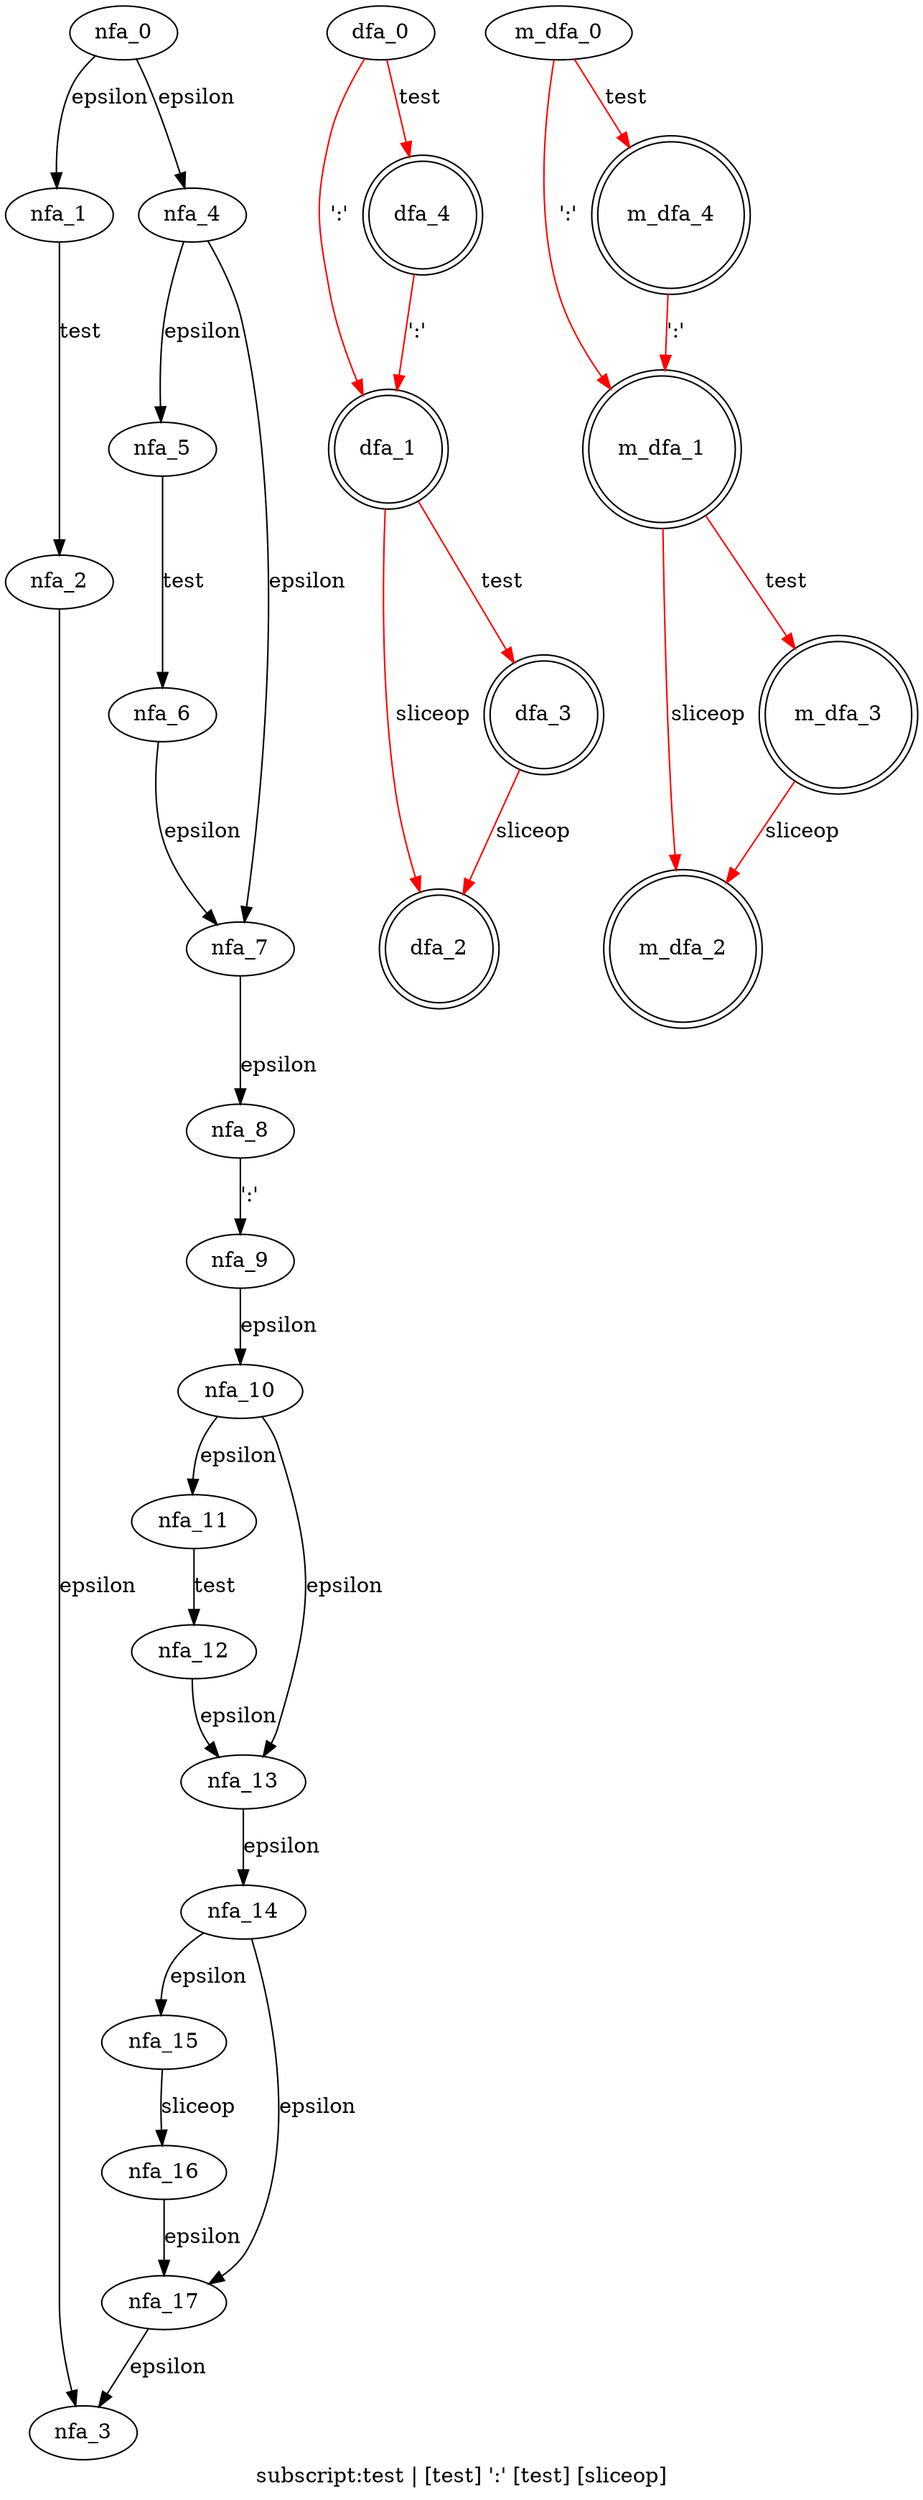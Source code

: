digraph subscript {
 graph[label="subscript:test | [test] ':' [test] [sliceop]"]
 subgraph subscript_nfa {
  nfa_0->nfa_1[label="epsilon"]
  nfa_1->nfa_2[label="test"]
  nfa_2->nfa_3[label="epsilon"]
  nfa_0->nfa_4[label="epsilon"]
  nfa_4->nfa_5[label="epsilon"]
  nfa_5->nfa_6[label="test"]
  nfa_6->nfa_7[label="epsilon"]
  nfa_7->nfa_8[label="epsilon"]
  nfa_8->nfa_9[label="':'"]
  nfa_9->nfa_10[label="epsilon"]
  nfa_10->nfa_11[label="epsilon"]
  nfa_11->nfa_12[label="test"]
  nfa_12->nfa_13[label="epsilon"]
  nfa_13->nfa_14[label="epsilon"]
  nfa_14->nfa_15[label="epsilon"]
  nfa_15->nfa_16[label="sliceop"]
  nfa_16->nfa_17[label="epsilon"]
  nfa_17->nfa_3[label="epsilon"]
  nfa_14->nfa_17[label="epsilon"]
  nfa_10->nfa_13[label="epsilon"]
  nfa_4->nfa_7[label="epsilon"]
  }
 subgraph subscript_dfa {
  dfa_0->dfa_1[label="':'",color=red]
  dfa_1->dfa_2[label="sliceop",color=red]
  dfa_1->dfa_3[label="test",color=red]
  dfa_3->dfa_2[label="sliceop",color=red]
  dfa_0->dfa_4[label="test",color=red]
  dfa_4->dfa_1[label="':'",color=red]
  dfa_1[shape=doublecircle]
  dfa_2[shape=doublecircle]
  dfa_3[shape=doublecircle]
  dfa_4[shape=doublecircle]
  }
 subgraph subscript_m_dfa {
  m_dfa_0->m_dfa_1[label="':'",color=red]
  m_dfa_1->m_dfa_2[label="sliceop",color=red]
  m_dfa_1->m_dfa_3[label="test",color=red]
  m_dfa_3->m_dfa_2[label="sliceop",color=red]
  m_dfa_0->m_dfa_4[label="test",color=red]
  m_dfa_4->m_dfa_1[label="':'",color=red]
  m_dfa_1[shape=doublecircle]
  m_dfa_2[shape=doublecircle]
  m_dfa_3[shape=doublecircle]
  m_dfa_4[shape=doublecircle]
  }
}
